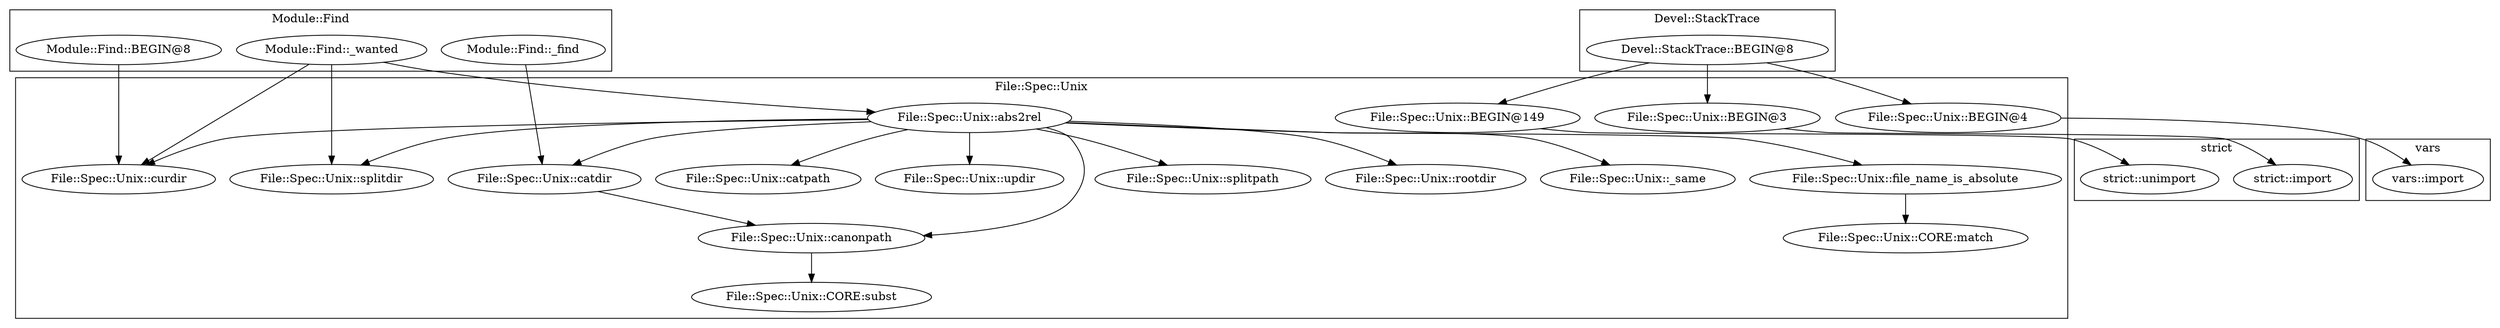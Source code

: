 digraph {
graph [overlap=false]
subgraph cluster_vars {
	label="vars";
	"vars::import";
}
subgraph cluster_Module_Find {
	label="Module::Find";
	"Module::Find::BEGIN@8";
	"Module::Find::_wanted";
	"Module::Find::_find";
}
subgraph cluster_Devel_StackTrace {
	label="Devel::StackTrace";
	"Devel::StackTrace::BEGIN@8";
}
subgraph cluster_strict {
	label="strict";
	"strict::import";
	"strict::unimport";
}
subgraph cluster_File_Spec_Unix {
	label="File::Spec::Unix";
	"File::Spec::Unix::curdir";
	"File::Spec::Unix::rootdir";
	"File::Spec::Unix::canonpath";
	"File::Spec::Unix::CORE:match";
	"File::Spec::Unix::_same";
	"File::Spec::Unix::catpath";
	"File::Spec::Unix::updir";
	"File::Spec::Unix::BEGIN@149";
	"File::Spec::Unix::abs2rel";
	"File::Spec::Unix::file_name_is_absolute";
	"File::Spec::Unix::splitpath";
	"File::Spec::Unix::splitdir";
	"File::Spec::Unix::BEGIN@4";
	"File::Spec::Unix::BEGIN@3";
	"File::Spec::Unix::CORE:subst";
	"File::Spec::Unix::catdir";
}
"Devel::StackTrace::BEGIN@8" -> "File::Spec::Unix::BEGIN@149";
"File::Spec::Unix::abs2rel" -> "File::Spec::Unix::updir";
"File::Spec::Unix::abs2rel" -> "File::Spec::Unix::splitpath";
"File::Spec::Unix::abs2rel" -> "File::Spec::Unix::canonpath";
"File::Spec::Unix::catdir" -> "File::Spec::Unix::canonpath";
"Devel::StackTrace::BEGIN@8" -> "File::Spec::Unix::BEGIN@3";
"File::Spec::Unix::abs2rel" -> "File::Spec::Unix::splitdir";
"Module::Find::_wanted" -> "File::Spec::Unix::splitdir";
"File::Spec::Unix::abs2rel" -> "File::Spec::Unix::rootdir";
"File::Spec::Unix::file_name_is_absolute" -> "File::Spec::Unix::CORE:match";
"File::Spec::Unix::BEGIN@149" -> "strict::unimport";
"Module::Find::_wanted" -> "File::Spec::Unix::abs2rel";
"File::Spec::Unix::abs2rel" -> "File::Spec::Unix::_same";
"File::Spec::Unix::abs2rel" -> "File::Spec::Unix::curdir";
"Module::Find::BEGIN@8" -> "File::Spec::Unix::curdir";
"Module::Find::_wanted" -> "File::Spec::Unix::curdir";
"File::Spec::Unix::BEGIN@4" -> "vars::import";
"File::Spec::Unix::abs2rel" -> "File::Spec::Unix::catpath";
"File::Spec::Unix::abs2rel" -> "File::Spec::Unix::file_name_is_absolute";
"File::Spec::Unix::abs2rel" -> "File::Spec::Unix::catdir";
"Module::Find::_find" -> "File::Spec::Unix::catdir";
"File::Spec::Unix::BEGIN@3" -> "strict::import";
"Devel::StackTrace::BEGIN@8" -> "File::Spec::Unix::BEGIN@4";
"File::Spec::Unix::canonpath" -> "File::Spec::Unix::CORE:subst";
}
